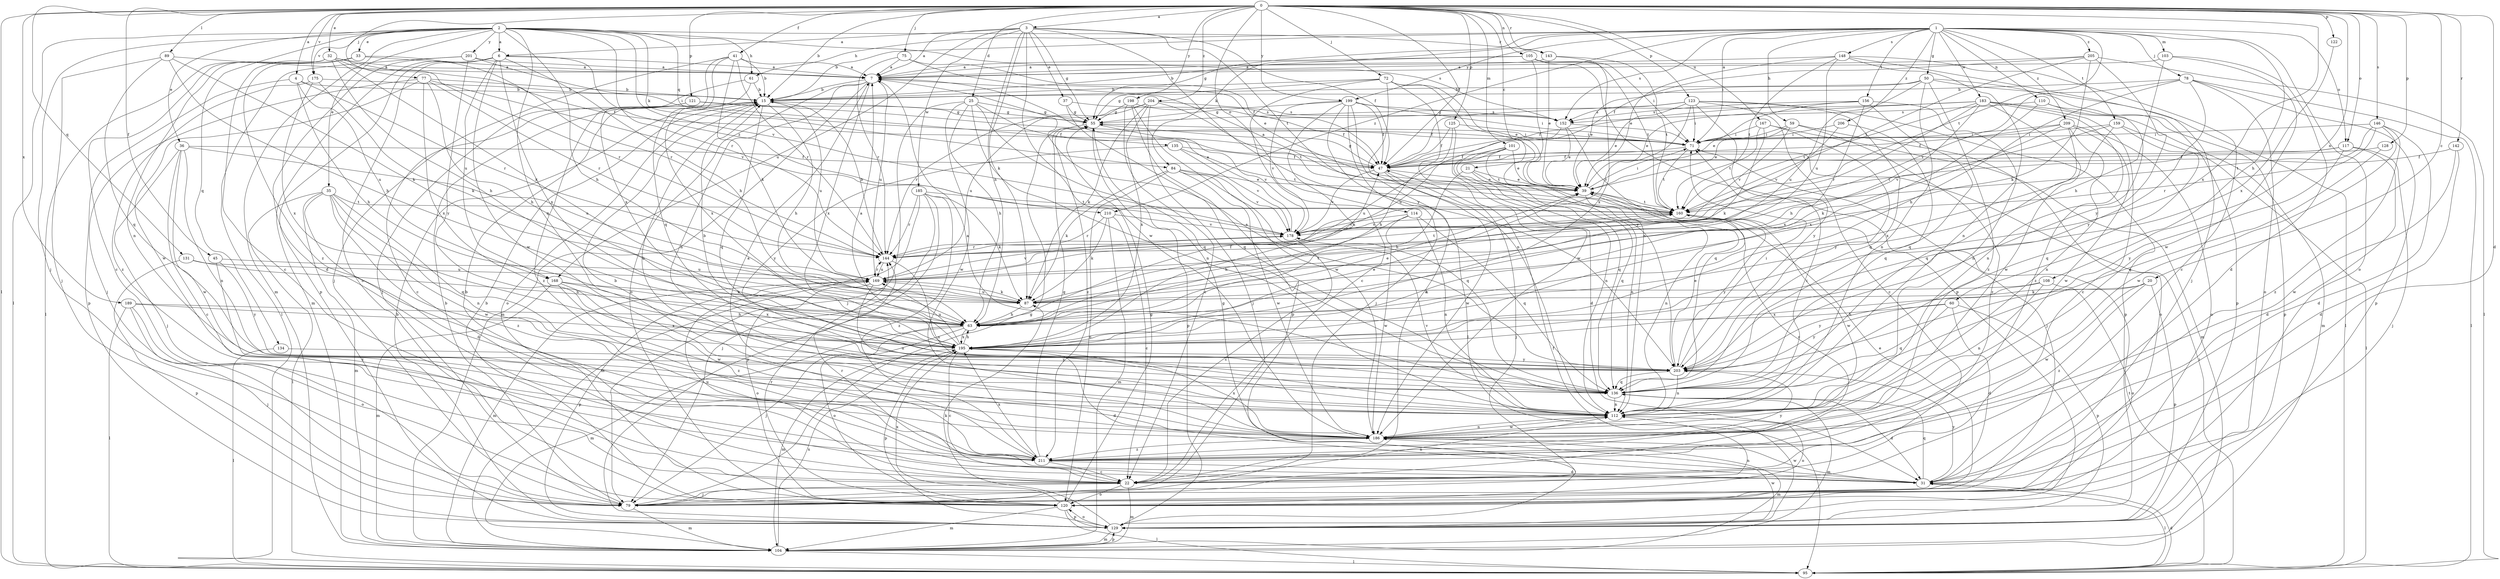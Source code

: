 strict digraph  {
0;
1;
2;
3;
4;
6;
7;
15;
20;
21;
22;
25;
31;
32;
33;
35;
36;
37;
39;
41;
45;
47;
50;
55;
59;
60;
61;
63;
71;
72;
75;
77;
78;
79;
84;
87;
89;
95;
101;
103;
104;
105;
108;
110;
112;
114;
117;
120;
121;
122;
123;
125;
128;
129;
131;
134;
135;
136;
142;
143;
144;
146;
148;
152;
156;
159;
160;
167;
168;
169;
175;
178;
183;
185;
186;
189;
195;
198;
199;
201;
203;
204;
205;
206;
209;
210;
211;
0 -> 3  [label=a];
0 -> 4  [label=a];
0 -> 15  [label=b];
0 -> 20  [label=c];
0 -> 21  [label=c];
0 -> 25  [label=d];
0 -> 31  [label=d];
0 -> 32  [label=e];
0 -> 41  [label=f];
0 -> 45  [label=f];
0 -> 47  [label=f];
0 -> 72  [label=j];
0 -> 75  [label=j];
0 -> 77  [label=j];
0 -> 89  [label=l];
0 -> 95  [label=l];
0 -> 101  [label=m];
0 -> 105  [label=n];
0 -> 108  [label=n];
0 -> 114  [label=o];
0 -> 117  [label=o];
0 -> 121  [label=p];
0 -> 122  [label=p];
0 -> 123  [label=p];
0 -> 125  [label=p];
0 -> 128  [label=p];
0 -> 131  [label=q];
0 -> 142  [label=r];
0 -> 143  [label=r];
0 -> 146  [label=s];
0 -> 167  [label=u];
0 -> 175  [label=v];
0 -> 189  [label=x];
0 -> 195  [label=x];
0 -> 198  [label=y];
0 -> 199  [label=y];
0 -> 204  [label=z];
1 -> 15  [label=b];
1 -> 50  [label=g];
1 -> 55  [label=g];
1 -> 59  [label=h];
1 -> 60  [label=h];
1 -> 61  [label=h];
1 -> 71  [label=i];
1 -> 78  [label=j];
1 -> 84  [label=k];
1 -> 103  [label=m];
1 -> 110  [label=n];
1 -> 117  [label=o];
1 -> 120  [label=o];
1 -> 148  [label=s];
1 -> 152  [label=s];
1 -> 156  [label=t];
1 -> 159  [label=t];
1 -> 160  [label=t];
1 -> 183  [label=w];
1 -> 199  [label=y];
1 -> 205  [label=z];
1 -> 206  [label=z];
1 -> 209  [label=z];
1 -> 210  [label=z];
2 -> 6  [label=a];
2 -> 33  [label=e];
2 -> 35  [label=e];
2 -> 36  [label=e];
2 -> 61  [label=h];
2 -> 63  [label=h];
2 -> 79  [label=j];
2 -> 84  [label=k];
2 -> 95  [label=l];
2 -> 104  [label=m];
2 -> 134  [label=q];
2 -> 135  [label=q];
2 -> 136  [label=q];
2 -> 143  [label=r];
2 -> 144  [label=r];
2 -> 152  [label=s];
2 -> 175  [label=v];
2 -> 178  [label=v];
2 -> 201  [label=y];
3 -> 6  [label=a];
3 -> 7  [label=a];
3 -> 37  [label=e];
3 -> 47  [label=f];
3 -> 55  [label=g];
3 -> 63  [label=h];
3 -> 87  [label=k];
3 -> 160  [label=t];
3 -> 168  [label=u];
3 -> 185  [label=w];
3 -> 186  [label=w];
3 -> 203  [label=y];
4 -> 15  [label=b];
4 -> 63  [label=h];
4 -> 129  [label=p];
4 -> 144  [label=r];
4 -> 168  [label=u];
6 -> 7  [label=a];
6 -> 63  [label=h];
6 -> 104  [label=m];
6 -> 120  [label=o];
6 -> 129  [label=p];
6 -> 168  [label=u];
6 -> 186  [label=w];
6 -> 195  [label=x];
6 -> 210  [label=z];
7 -> 15  [label=b];
7 -> 104  [label=m];
7 -> 112  [label=n];
7 -> 120  [label=o];
7 -> 169  [label=u];
7 -> 195  [label=x];
15 -> 55  [label=g];
15 -> 63  [label=h];
15 -> 120  [label=o];
15 -> 136  [label=q];
15 -> 169  [label=u];
20 -> 87  [label=k];
20 -> 129  [label=p];
20 -> 186  [label=w];
20 -> 195  [label=x];
20 -> 211  [label=z];
21 -> 39  [label=e];
21 -> 63  [label=h];
21 -> 112  [label=n];
21 -> 136  [label=q];
22 -> 15  [label=b];
22 -> 79  [label=j];
22 -> 104  [label=m];
22 -> 112  [label=n];
22 -> 120  [label=o];
22 -> 169  [label=u];
25 -> 47  [label=f];
25 -> 55  [label=g];
25 -> 63  [label=h];
25 -> 79  [label=j];
25 -> 112  [label=n];
25 -> 136  [label=q];
25 -> 186  [label=w];
31 -> 55  [label=g];
31 -> 95  [label=l];
31 -> 136  [label=q];
31 -> 144  [label=r];
31 -> 186  [label=w];
31 -> 203  [label=y];
32 -> 7  [label=a];
32 -> 22  [label=c];
32 -> 47  [label=f];
32 -> 63  [label=h];
32 -> 87  [label=k];
32 -> 95  [label=l];
32 -> 112  [label=n];
32 -> 144  [label=r];
33 -> 7  [label=a];
33 -> 22  [label=c];
33 -> 144  [label=r];
33 -> 211  [label=z];
35 -> 31  [label=d];
35 -> 95  [label=l];
35 -> 104  [label=m];
35 -> 112  [label=n];
35 -> 136  [label=q];
35 -> 160  [label=t];
35 -> 186  [label=w];
35 -> 211  [label=z];
36 -> 22  [label=c];
36 -> 47  [label=f];
36 -> 79  [label=j];
36 -> 112  [label=n];
36 -> 169  [label=u];
36 -> 186  [label=w];
37 -> 47  [label=f];
37 -> 55  [label=g];
37 -> 136  [label=q];
39 -> 7  [label=a];
39 -> 22  [label=c];
39 -> 71  [label=i];
39 -> 112  [label=n];
39 -> 160  [label=t];
41 -> 7  [label=a];
41 -> 15  [label=b];
41 -> 79  [label=j];
41 -> 87  [label=k];
41 -> 136  [label=q];
41 -> 144  [label=r];
41 -> 195  [label=x];
45 -> 169  [label=u];
45 -> 203  [label=y];
45 -> 211  [label=z];
47 -> 39  [label=e];
47 -> 55  [label=g];
47 -> 79  [label=j];
47 -> 178  [label=v];
47 -> 186  [label=w];
50 -> 15  [label=b];
50 -> 39  [label=e];
50 -> 95  [label=l];
50 -> 112  [label=n];
50 -> 129  [label=p];
50 -> 169  [label=u];
50 -> 211  [label=z];
55 -> 71  [label=i];
55 -> 129  [label=p];
55 -> 178  [label=v];
55 -> 211  [label=z];
59 -> 39  [label=e];
59 -> 71  [label=i];
59 -> 120  [label=o];
59 -> 178  [label=v];
59 -> 211  [label=z];
60 -> 31  [label=d];
60 -> 63  [label=h];
60 -> 129  [label=p];
60 -> 136  [label=q];
60 -> 203  [label=y];
61 -> 15  [label=b];
61 -> 79  [label=j];
61 -> 195  [label=x];
63 -> 39  [label=e];
63 -> 47  [label=f];
63 -> 79  [label=j];
63 -> 104  [label=m];
63 -> 120  [label=o];
63 -> 195  [label=x];
71 -> 47  [label=f];
71 -> 79  [label=j];
71 -> 160  [label=t];
72 -> 15  [label=b];
72 -> 22  [label=c];
72 -> 39  [label=e];
72 -> 55  [label=g];
72 -> 112  [label=n];
72 -> 186  [label=w];
72 -> 203  [label=y];
75 -> 7  [label=a];
75 -> 39  [label=e];
75 -> 47  [label=f];
75 -> 144  [label=r];
77 -> 15  [label=b];
77 -> 63  [label=h];
77 -> 79  [label=j];
77 -> 144  [label=r];
77 -> 178  [label=v];
77 -> 186  [label=w];
77 -> 195  [label=x];
78 -> 15  [label=b];
78 -> 63  [label=h];
78 -> 95  [label=l];
78 -> 120  [label=o];
78 -> 129  [label=p];
78 -> 178  [label=v];
78 -> 203  [label=y];
79 -> 15  [label=b];
79 -> 39  [label=e];
79 -> 55  [label=g];
79 -> 104  [label=m];
79 -> 112  [label=n];
84 -> 39  [label=e];
84 -> 87  [label=k];
84 -> 120  [label=o];
84 -> 136  [label=q];
84 -> 178  [label=v];
84 -> 186  [label=w];
87 -> 63  [label=h];
87 -> 160  [label=t];
87 -> 169  [label=u];
89 -> 7  [label=a];
89 -> 63  [label=h];
89 -> 79  [label=j];
89 -> 87  [label=k];
89 -> 136  [label=q];
95 -> 31  [label=d];
95 -> 71  [label=i];
95 -> 160  [label=t];
101 -> 39  [label=e];
101 -> 47  [label=f];
101 -> 112  [label=n];
101 -> 136  [label=q];
101 -> 160  [label=t];
101 -> 169  [label=u];
103 -> 7  [label=a];
103 -> 31  [label=d];
103 -> 63  [label=h];
103 -> 186  [label=w];
104 -> 95  [label=l];
104 -> 129  [label=p];
104 -> 195  [label=x];
105 -> 7  [label=a];
105 -> 15  [label=b];
105 -> 71  [label=i];
105 -> 112  [label=n];
105 -> 129  [label=p];
105 -> 160  [label=t];
108 -> 87  [label=k];
108 -> 112  [label=n];
108 -> 120  [label=o];
108 -> 203  [label=y];
110 -> 112  [label=n];
110 -> 129  [label=p];
110 -> 152  [label=s];
110 -> 195  [label=x];
112 -> 15  [label=b];
112 -> 71  [label=i];
112 -> 120  [label=o];
112 -> 178  [label=v];
112 -> 186  [label=w];
114 -> 63  [label=h];
114 -> 112  [label=n];
114 -> 136  [label=q];
114 -> 178  [label=v];
114 -> 186  [label=w];
117 -> 31  [label=d];
117 -> 47  [label=f];
117 -> 79  [label=j];
117 -> 160  [label=t];
117 -> 203  [label=y];
120 -> 15  [label=b];
120 -> 55  [label=g];
120 -> 95  [label=l];
120 -> 104  [label=m];
120 -> 129  [label=p];
120 -> 144  [label=r];
120 -> 195  [label=x];
121 -> 22  [label=c];
121 -> 55  [label=g];
121 -> 71  [label=i];
121 -> 211  [label=z];
122 -> 195  [label=x];
123 -> 22  [label=c];
123 -> 39  [label=e];
123 -> 47  [label=f];
123 -> 71  [label=i];
123 -> 129  [label=p];
123 -> 136  [label=q];
123 -> 144  [label=r];
123 -> 152  [label=s];
123 -> 203  [label=y];
125 -> 31  [label=d];
125 -> 47  [label=f];
125 -> 63  [label=h];
125 -> 71  [label=i];
128 -> 47  [label=f];
128 -> 136  [label=q];
129 -> 15  [label=b];
129 -> 47  [label=f];
129 -> 87  [label=k];
129 -> 104  [label=m];
129 -> 120  [label=o];
129 -> 186  [label=w];
131 -> 63  [label=h];
131 -> 129  [label=p];
131 -> 169  [label=u];
134 -> 95  [label=l];
134 -> 203  [label=y];
135 -> 47  [label=f];
135 -> 160  [label=t];
135 -> 178  [label=v];
135 -> 203  [label=y];
136 -> 7  [label=a];
136 -> 31  [label=d];
136 -> 104  [label=m];
136 -> 112  [label=n];
142 -> 31  [label=d];
142 -> 47  [label=f];
142 -> 186  [label=w];
143 -> 7  [label=a];
143 -> 39  [label=e];
143 -> 160  [label=t];
143 -> 195  [label=x];
144 -> 15  [label=b];
144 -> 112  [label=n];
144 -> 160  [label=t];
144 -> 169  [label=u];
146 -> 31  [label=d];
146 -> 71  [label=i];
146 -> 144  [label=r];
146 -> 160  [label=t];
146 -> 186  [label=w];
146 -> 211  [label=z];
148 -> 7  [label=a];
148 -> 22  [label=c];
148 -> 39  [label=e];
148 -> 79  [label=j];
148 -> 112  [label=n];
148 -> 160  [label=t];
148 -> 169  [label=u];
152 -> 39  [label=e];
152 -> 71  [label=i];
152 -> 136  [label=q];
152 -> 169  [label=u];
156 -> 39  [label=e];
156 -> 47  [label=f];
156 -> 63  [label=h];
156 -> 112  [label=n];
156 -> 136  [label=q];
156 -> 152  [label=s];
159 -> 71  [label=i];
159 -> 95  [label=l];
159 -> 136  [label=q];
159 -> 178  [label=v];
159 -> 195  [label=x];
160 -> 178  [label=v];
160 -> 186  [label=w];
160 -> 203  [label=y];
167 -> 71  [label=i];
167 -> 87  [label=k];
167 -> 104  [label=m];
167 -> 160  [label=t];
167 -> 203  [label=y];
168 -> 87  [label=k];
168 -> 104  [label=m];
168 -> 186  [label=w];
168 -> 195  [label=x];
168 -> 211  [label=z];
169 -> 87  [label=k];
169 -> 104  [label=m];
169 -> 112  [label=n];
169 -> 120  [label=o];
169 -> 129  [label=p];
169 -> 144  [label=r];
169 -> 178  [label=v];
175 -> 15  [label=b];
175 -> 87  [label=k];
175 -> 195  [label=x];
175 -> 211  [label=z];
178 -> 7  [label=a];
178 -> 22  [label=c];
178 -> 144  [label=r];
183 -> 22  [label=c];
183 -> 39  [label=e];
183 -> 55  [label=g];
183 -> 104  [label=m];
183 -> 144  [label=r];
183 -> 160  [label=t];
183 -> 186  [label=w];
183 -> 195  [label=x];
183 -> 211  [label=z];
185 -> 79  [label=j];
185 -> 87  [label=k];
185 -> 104  [label=m];
185 -> 129  [label=p];
185 -> 144  [label=r];
185 -> 160  [label=t];
185 -> 211  [label=z];
186 -> 7  [label=a];
186 -> 104  [label=m];
186 -> 112  [label=n];
186 -> 195  [label=x];
186 -> 211  [label=z];
189 -> 63  [label=h];
189 -> 79  [label=j];
189 -> 95  [label=l];
189 -> 120  [label=o];
189 -> 195  [label=x];
195 -> 7  [label=a];
195 -> 22  [label=c];
195 -> 31  [label=d];
195 -> 39  [label=e];
195 -> 63  [label=h];
195 -> 104  [label=m];
195 -> 129  [label=p];
195 -> 169  [label=u];
195 -> 203  [label=y];
198 -> 22  [label=c];
198 -> 55  [label=g];
198 -> 129  [label=p];
198 -> 152  [label=s];
198 -> 186  [label=w];
199 -> 22  [label=c];
199 -> 47  [label=f];
199 -> 55  [label=g];
199 -> 71  [label=i];
199 -> 79  [label=j];
199 -> 95  [label=l];
199 -> 152  [label=s];
199 -> 178  [label=v];
199 -> 195  [label=x];
201 -> 7  [label=a];
201 -> 31  [label=d];
201 -> 71  [label=i];
201 -> 95  [label=l];
201 -> 203  [label=y];
203 -> 7  [label=a];
203 -> 15  [label=b];
203 -> 39  [label=e];
203 -> 71  [label=i];
203 -> 112  [label=n];
203 -> 136  [label=q];
204 -> 79  [label=j];
204 -> 87  [label=k];
204 -> 144  [label=r];
204 -> 152  [label=s];
204 -> 160  [label=t];
204 -> 169  [label=u];
204 -> 195  [label=x];
205 -> 7  [label=a];
205 -> 47  [label=f];
205 -> 87  [label=k];
205 -> 95  [label=l];
205 -> 160  [label=t];
205 -> 203  [label=y];
206 -> 71  [label=i];
206 -> 136  [label=q];
206 -> 178  [label=v];
209 -> 47  [label=f];
209 -> 71  [label=i];
209 -> 87  [label=k];
209 -> 112  [label=n];
209 -> 120  [label=o];
209 -> 136  [label=q];
209 -> 186  [label=w];
210 -> 22  [label=c];
210 -> 87  [label=k];
210 -> 104  [label=m];
210 -> 144  [label=r];
210 -> 178  [label=v];
211 -> 15  [label=b];
211 -> 22  [label=c];
211 -> 31  [label=d];
211 -> 55  [label=g];
211 -> 195  [label=x];
211 -> 203  [label=y];
}
